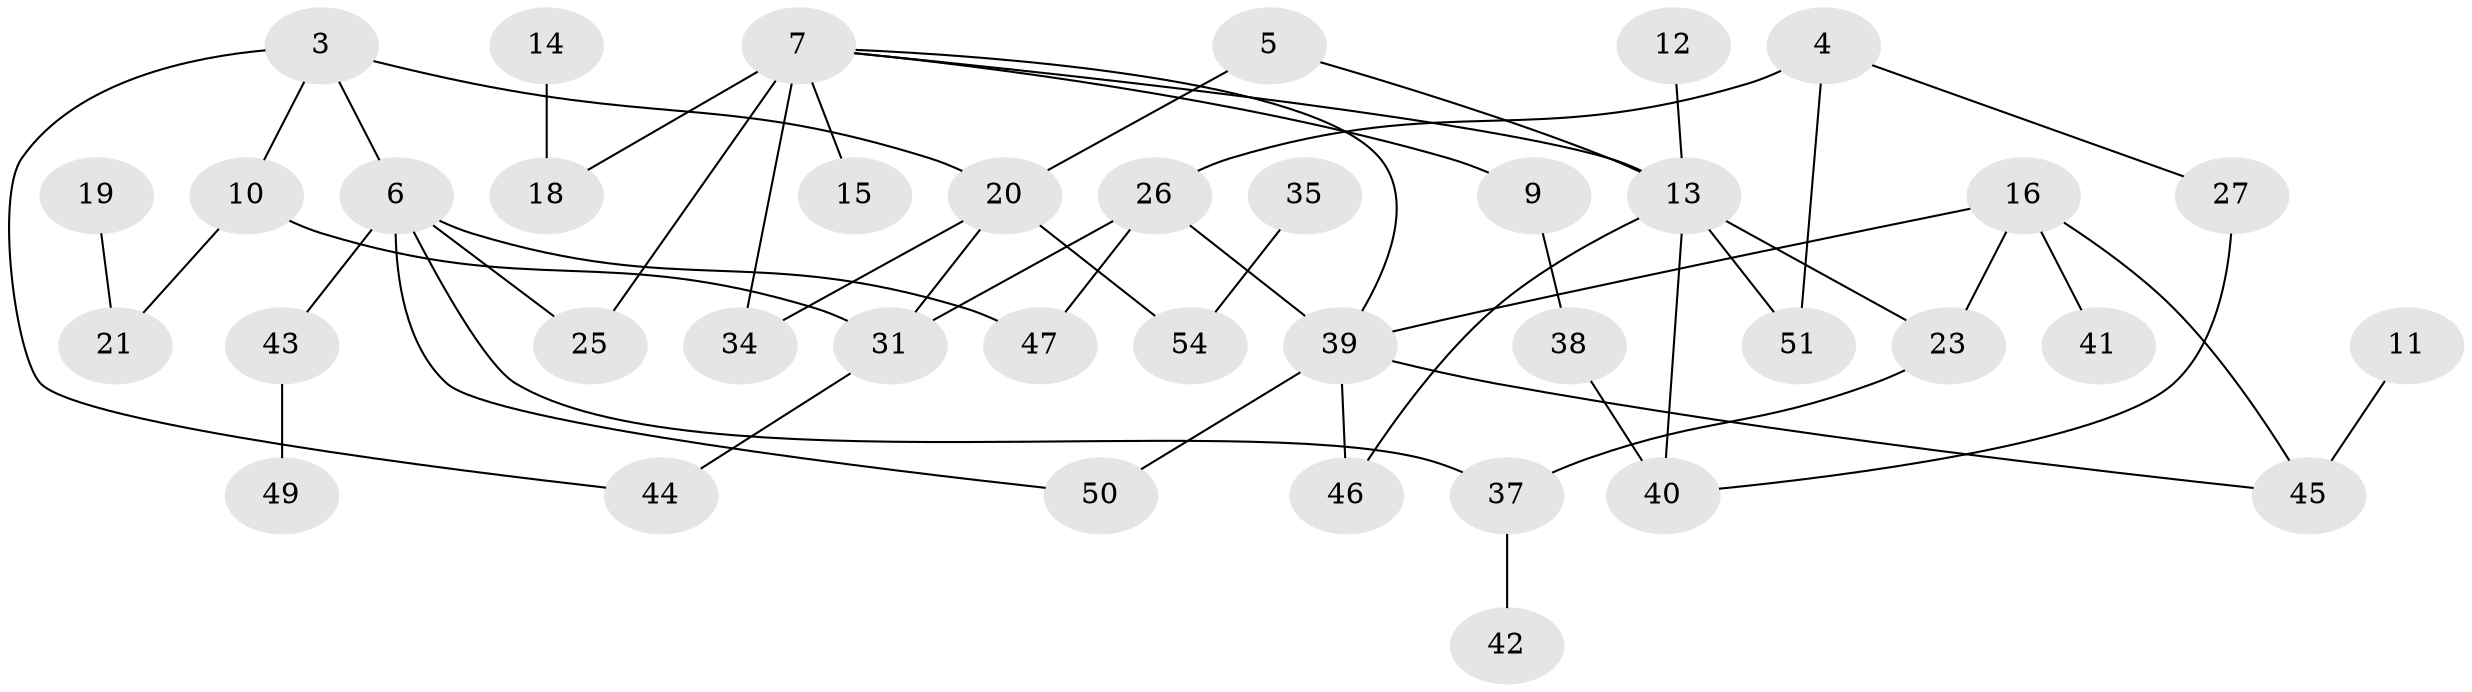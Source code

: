 // original degree distribution, {0: 0.12037037037037036, 5: 0.009259259259259259, 1: 0.28703703703703703, 2: 0.32407407407407407, 7: 0.009259259259259259, 4: 0.05555555555555555, 6: 0.018518518518518517, 3: 0.16666666666666666, 9: 0.009259259259259259}
// Generated by graph-tools (version 1.1) at 2025/33/03/09/25 02:33:39]
// undirected, 39 vertices, 52 edges
graph export_dot {
graph [start="1"]
  node [color=gray90,style=filled];
  3;
  4;
  5;
  6;
  7;
  9;
  10;
  11;
  12;
  13;
  14;
  15;
  16;
  18;
  19;
  20;
  21;
  23;
  25;
  26;
  27;
  31;
  34;
  35;
  37;
  38;
  39;
  40;
  41;
  42;
  43;
  44;
  45;
  46;
  47;
  49;
  50;
  51;
  54;
  3 -- 6 [weight=1.0];
  3 -- 10 [weight=1.0];
  3 -- 20 [weight=1.0];
  3 -- 44 [weight=1.0];
  4 -- 26 [weight=1.0];
  4 -- 27 [weight=1.0];
  4 -- 51 [weight=1.0];
  5 -- 13 [weight=1.0];
  5 -- 20 [weight=1.0];
  6 -- 25 [weight=1.0];
  6 -- 37 [weight=1.0];
  6 -- 43 [weight=1.0];
  6 -- 47 [weight=1.0];
  6 -- 50 [weight=1.0];
  7 -- 9 [weight=1.0];
  7 -- 13 [weight=1.0];
  7 -- 15 [weight=1.0];
  7 -- 18 [weight=1.0];
  7 -- 25 [weight=1.0];
  7 -- 34 [weight=2.0];
  7 -- 39 [weight=1.0];
  9 -- 38 [weight=1.0];
  10 -- 21 [weight=1.0];
  10 -- 31 [weight=1.0];
  11 -- 45 [weight=3.0];
  12 -- 13 [weight=1.0];
  13 -- 23 [weight=1.0];
  13 -- 40 [weight=1.0];
  13 -- 46 [weight=1.0];
  13 -- 51 [weight=1.0];
  14 -- 18 [weight=1.0];
  16 -- 23 [weight=1.0];
  16 -- 39 [weight=1.0];
  16 -- 41 [weight=1.0];
  16 -- 45 [weight=1.0];
  19 -- 21 [weight=1.0];
  20 -- 31 [weight=2.0];
  20 -- 34 [weight=1.0];
  20 -- 54 [weight=1.0];
  23 -- 37 [weight=1.0];
  26 -- 31 [weight=1.0];
  26 -- 39 [weight=1.0];
  26 -- 47 [weight=1.0];
  27 -- 40 [weight=1.0];
  31 -- 44 [weight=1.0];
  35 -- 54 [weight=1.0];
  37 -- 42 [weight=1.0];
  38 -- 40 [weight=2.0];
  39 -- 45 [weight=2.0];
  39 -- 46 [weight=1.0];
  39 -- 50 [weight=1.0];
  43 -- 49 [weight=1.0];
}

